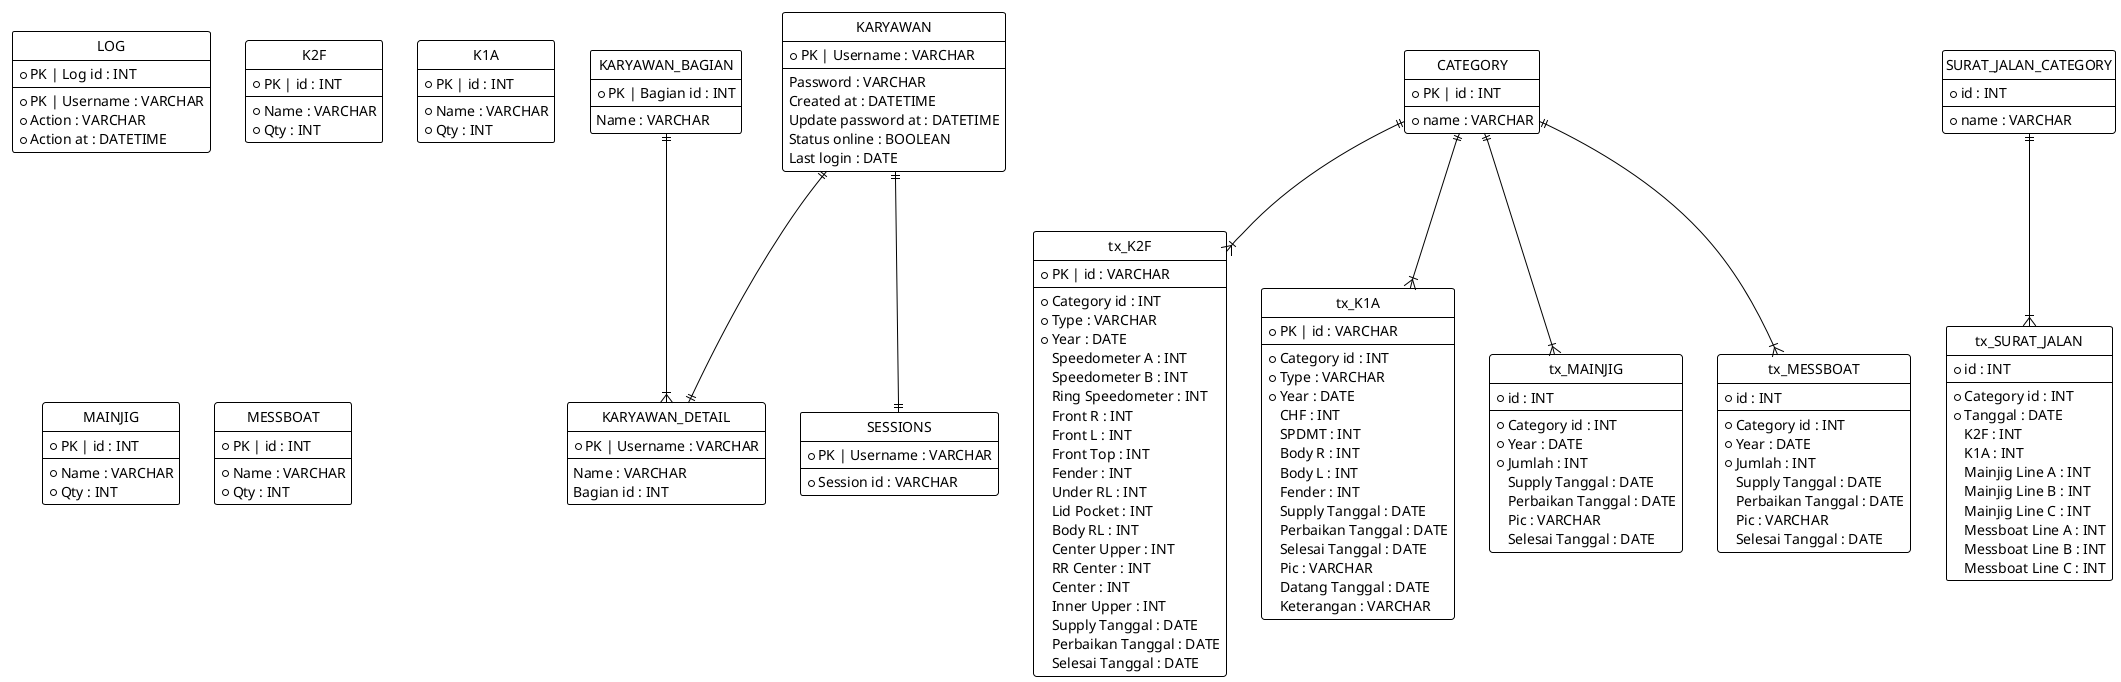 @startuml

hide circle
!theme plain

entity KARYAWAN{
* PK | Username : VARCHAR
--
Password : VARCHAR
Created at : DATETIME
Update password at : DATETIME
Status online : BOOLEAN
Last login : DATE
}

entity KARYAWAN_DETAIL{
* PK | Username : VARCHAR
--
Name : VARCHAR
Bagian id : INT
}

entity KARYAWAN_BAGIAN{
* PK | Bagian id : INT
--
Name : VARCHAR
}

entity SESSIONS{
* PK | Username : VARCHAR
--
* Session id : VARCHAR
}

entity LOG{
* PK | Log id : INT
--
* PK | Username : VARCHAR
* Action : VARCHAR
* Action at : DATETIME
}

entity CATEGORY{
* PK | id : INT
--
* name : VARCHAR
}

entity K2F{
* PK | id : INT
--
* Name : VARCHAR
* Qty : INT
}

entity K1A{
* PK | id : INT
--
* Name : VARCHAR
* Qty : INT
}

entity MAINJIG{
* PK | id : INT
--
* Name : VARCHAR
* Qty : INT
}

entity MESSBOAT{
* PK | id : INT
--
* Name : VARCHAR
* Qty : INT
}

entity tx_K2F{
* PK | id : VARCHAR
--
* Category id : INT
* Type : VARCHAR
* Year : DATE
Speedometer A : INT
Speedometer B : INT
Ring Speedometer : INT
Front R : INT
Front L : INT
Front Top : INT
Fender : INT
Under RL : INT
Lid Pocket : INT
Body RL : INT
Center Upper : INT
RR Center : INT
Center : INT
Inner Upper : INT
Supply Tanggal : DATE
Perbaikan Tanggal : DATE
Selesai Tanggal : DATE
}

entity tx_K1A{
* PK | id : VARCHAR
--
* Category id : INT
* Type : VARCHAR
* Year : DATE
CHF : INT
SPDMT : INT
Body R : INT
Body L : INT
Fender : INT
Supply Tanggal : DATE
Perbaikan Tanggal : DATE
Selesai Tanggal : DATE
Pic : VARCHAR
Datang Tanggal : DATE
Keterangan : VARCHAR
}

entity tx_MAINJIG{
* id : INT
--
* Category id : INT
* Year : DATE
* Jumlah : INT
Supply Tanggal : DATE
Perbaikan Tanggal : DATE
Pic : VARCHAR
Selesai Tanggal : DATE
}

entity tx_MESSBOAT{
* id : INT
--
* Category id : INT
* Year : DATE
* Jumlah : INT
Supply Tanggal : DATE
Perbaikan Tanggal : DATE
Pic : VARCHAR
Selesai Tanggal : DATE
}



entity SURAT_JALAN_CATEGORY{
* id : INT
--
* name : VARCHAR
}

entity tx_SURAT_JALAN{
* id : INT
--
* Category id : INT
* Tanggal : DATE
K2F : INT
K1A : INT
Mainjig Line A : INT
Mainjig Line B : INT
Mainjig Line C : INT
Messboat Line A : INT
Messboat Line B : INT
Messboat Line C : INT
}

KARYAWAN_BAGIAN||--|{KARYAWAN_DETAIL
KARYAWAN||--||KARYAWAN_DETAIL
KARYAWAN||--||SESSIONS
CATEGORY||--|{tx_K2F
CATEGORY||--|{tx_K1A
CATEGORY||--|{tx_MAINJIG
CATEGORY||--|{tx_MESSBOAT
SURAT_JALAN_CATEGORY||--|{tx_SURAT_JALAN

@enduml
